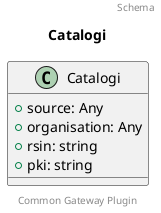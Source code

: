 @startuml
title: Catalogi
footer: Common Gateway Plugin
header: Schema

class Catalogi {
  + source: Any
  + organisation: Any
  + rsin: string
  + pki: string
}
@enduml
